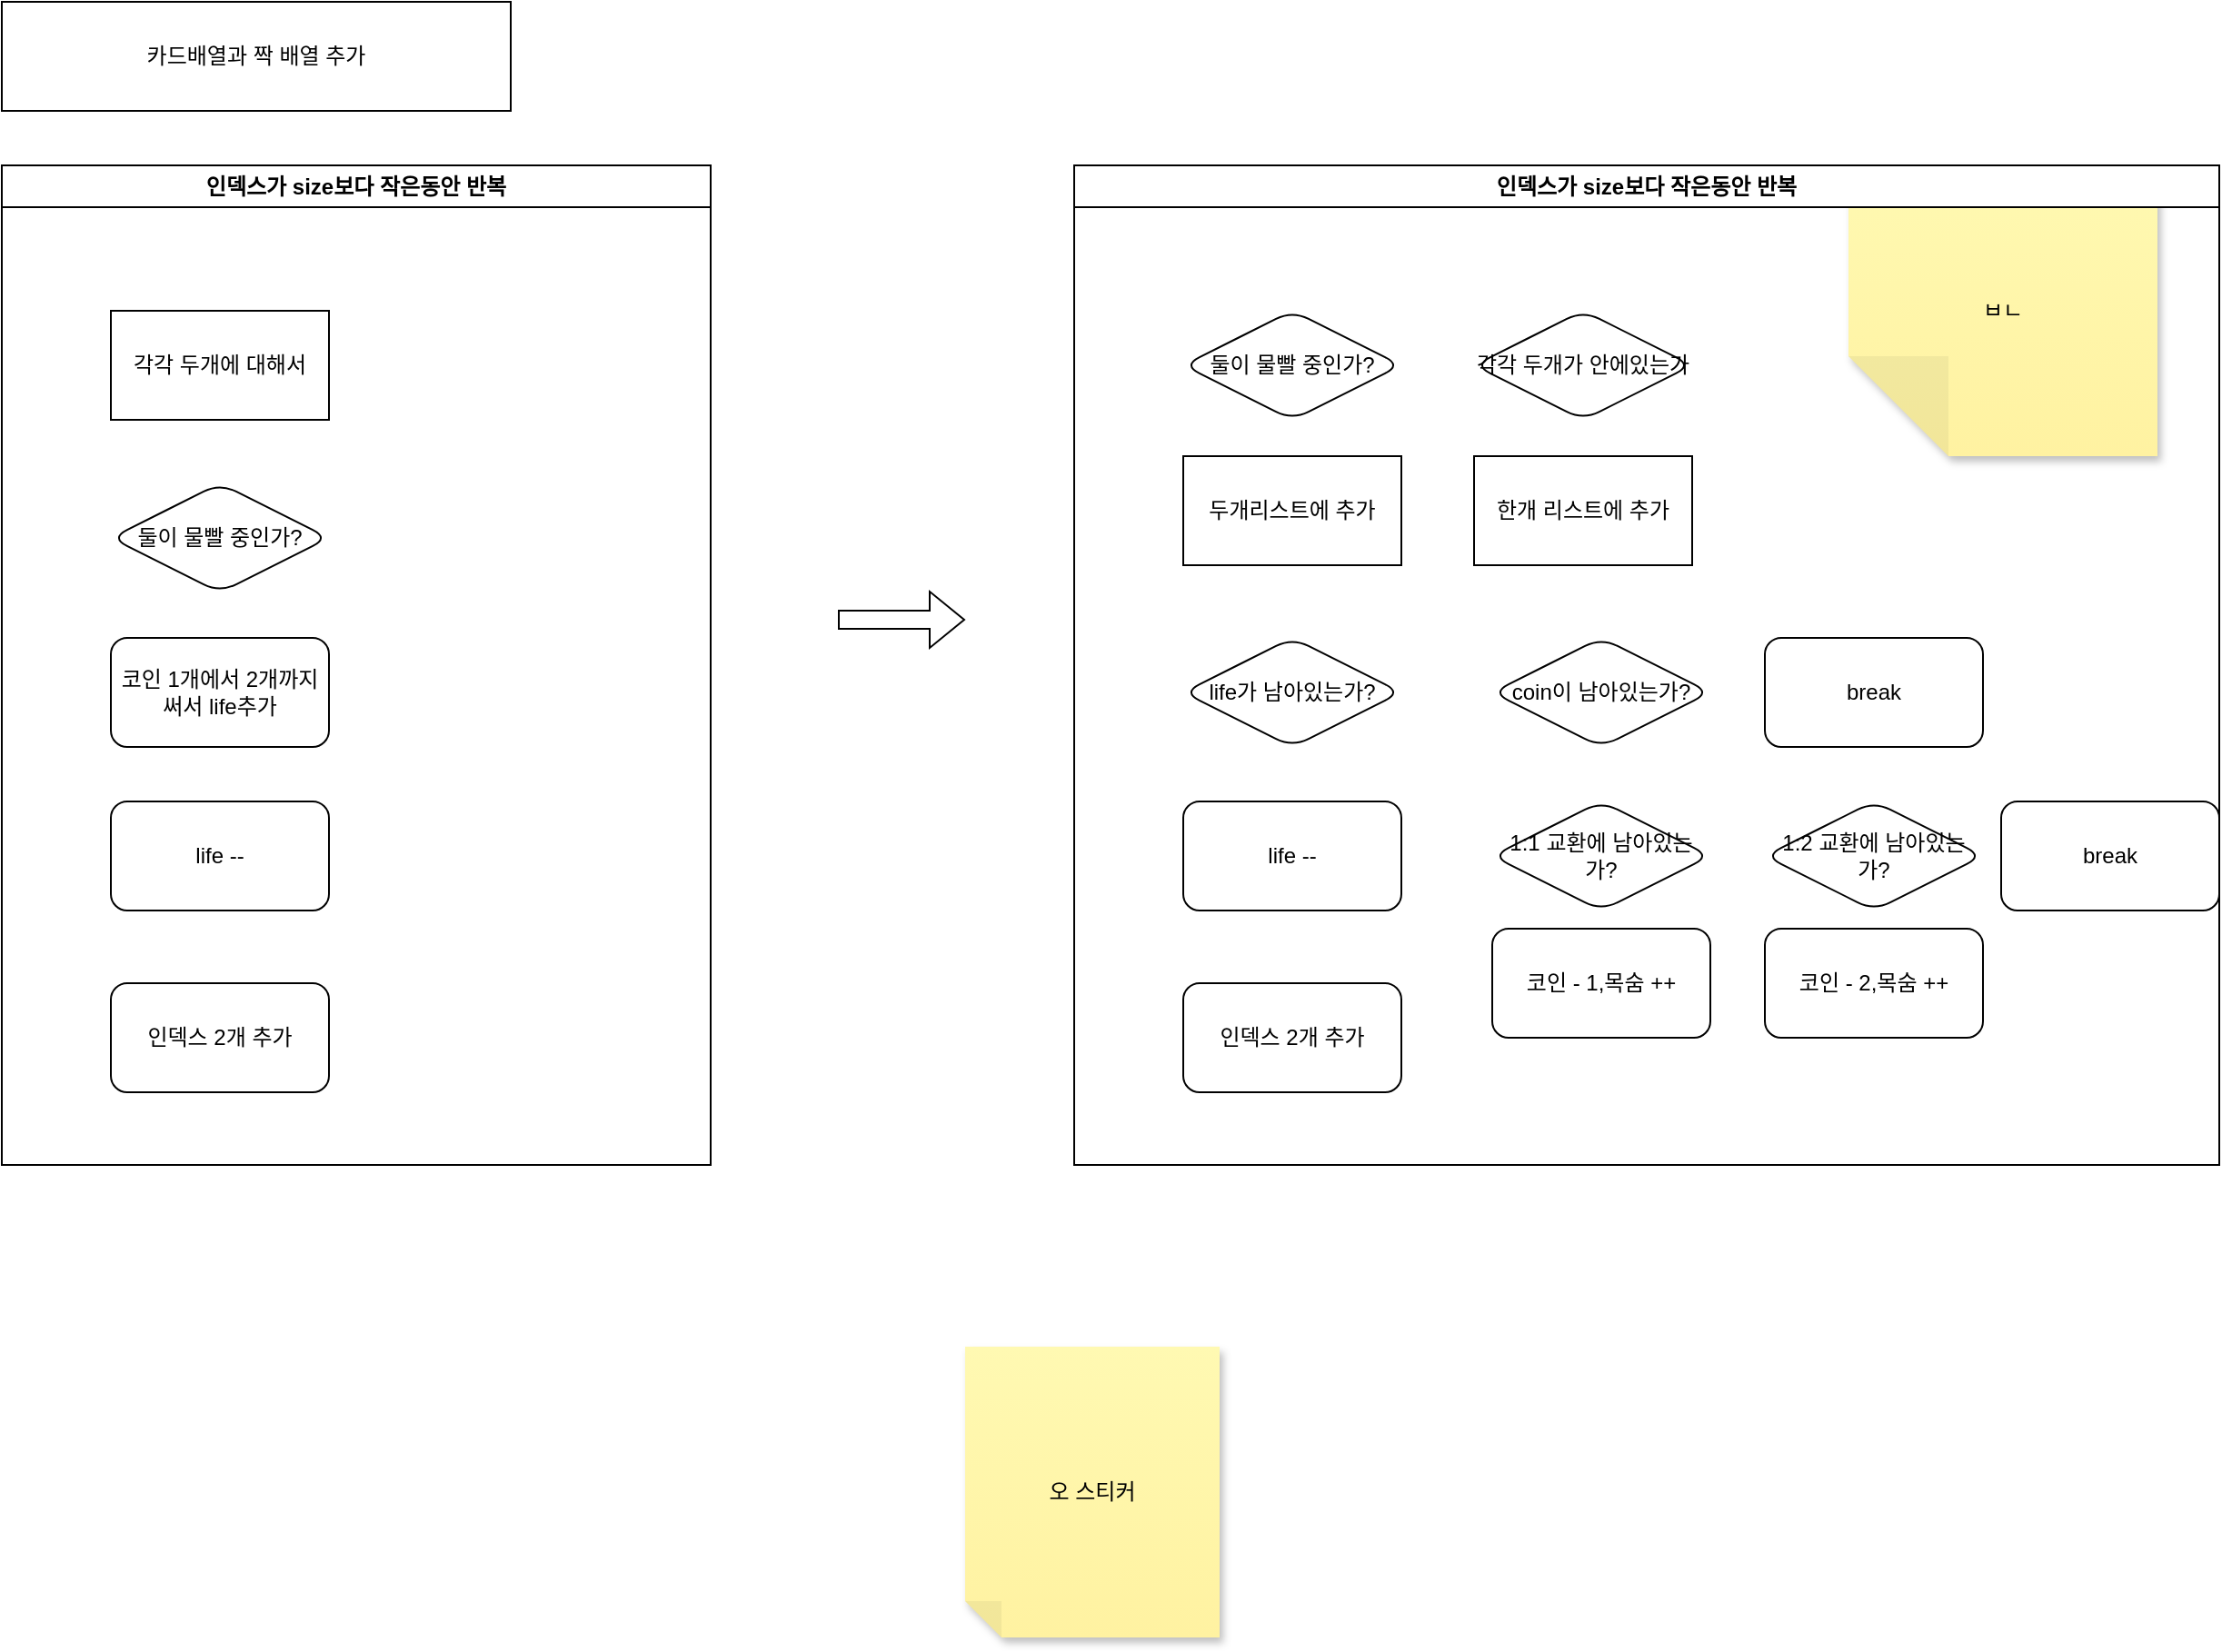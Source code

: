 <mxfile version="22.1.16" type="device">
  <diagram name="페이지-1" id="jqwLVrTWr62sQ8fzLnXL">
    <mxGraphModel dx="536" dy="839" grid="1" gridSize="10" guides="1" tooltips="1" connect="1" arrows="1" fold="1" page="1" pageScale="1" pageWidth="827" pageHeight="1169" math="0" shadow="0">
      <root>
        <mxCell id="0" />
        <mxCell id="1" parent="0" />
        <mxCell id="sBvYoqd-DC3ZKXknJR55-1" value="카드배열과 짝 배열 추가" style="rounded=0;whiteSpace=wrap;html=1;" vertex="1" parent="1">
          <mxGeometry x="140" y="290" width="280" height="60" as="geometry" />
        </mxCell>
        <mxCell id="sBvYoqd-DC3ZKXknJR55-2" value="ㅂㄴ" style="shape=note;whiteSpace=wrap;html=1;backgroundOutline=1;fontColor=#000000;darkOpacity=0.05;fillColor=#FFF9B2;strokeColor=none;fillStyle=solid;direction=west;gradientDirection=north;gradientColor=#FFF2A1;shadow=1;size=55;pointerEvents=1;" vertex="1" parent="1">
          <mxGeometry x="1156" y="380" width="170" height="160" as="geometry" />
        </mxCell>
        <mxCell id="sBvYoqd-DC3ZKXknJR55-4" value="인덱스가 size보다 작은동안 반복" style="rounded=0;whiteSpace=wrap;html=1;shape=swimlane;fontStyle=1;startSize=23;" vertex="1" parent="1">
          <mxGeometry x="140" y="380" width="390" height="550" as="geometry" />
        </mxCell>
        <mxCell id="sBvYoqd-DC3ZKXknJR55-5" value="각각 두개에 대해서" style="rounded=0;whiteSpace=wrap;html=1;" vertex="1" parent="sBvYoqd-DC3ZKXknJR55-4">
          <mxGeometry x="60" y="80" width="120" height="60" as="geometry" />
        </mxCell>
        <mxCell id="sBvYoqd-DC3ZKXknJR55-6" value="둘이 물빨 중인가?" style="rounded=1;whiteSpace=wrap;html=1;shape=rhombus;perimeter=rhombusPerimeter;" vertex="1" parent="sBvYoqd-DC3ZKXknJR55-4">
          <mxGeometry x="60" y="175" width="120" height="60" as="geometry" />
        </mxCell>
        <mxCell id="sBvYoqd-DC3ZKXknJR55-7" value="코인 1개에서 2개까지써서 life추가" style="rounded=1;whiteSpace=wrap;html=1;strokeColor=default;align=center;verticalAlign=middle;fontFamily=Helvetica;fontSize=12;fontColor=default;fillColor=default;" vertex="1" parent="sBvYoqd-DC3ZKXknJR55-4">
          <mxGeometry x="60" y="260" width="120" height="60" as="geometry" />
        </mxCell>
        <mxCell id="sBvYoqd-DC3ZKXknJR55-8" value="life --" style="rounded=1;whiteSpace=wrap;html=1;strokeColor=default;align=center;verticalAlign=middle;fontFamily=Helvetica;fontSize=12;fontColor=default;fillColor=default;" vertex="1" parent="sBvYoqd-DC3ZKXknJR55-4">
          <mxGeometry x="60" y="350" width="120" height="60" as="geometry" />
        </mxCell>
        <mxCell id="sBvYoqd-DC3ZKXknJR55-10" value="인덱스 2개 추가" style="rounded=1;whiteSpace=wrap;html=1;strokeColor=default;align=center;verticalAlign=middle;fontFamily=Helvetica;fontSize=12;fontColor=default;fillColor=default;" vertex="1" parent="sBvYoqd-DC3ZKXknJR55-4">
          <mxGeometry x="60" y="450" width="120" height="60" as="geometry" />
        </mxCell>
        <mxCell id="sBvYoqd-DC3ZKXknJR55-11" value="" style="shape=flexArrow;endArrow=classic;html=1;rounded=0;fontFamily=Helvetica;fontSize=12;fontColor=default;" edge="1" parent="1">
          <mxGeometry width="50" height="50" relative="1" as="geometry">
            <mxPoint x="600" y="630" as="sourcePoint" />
            <mxPoint x="670" y="630" as="targetPoint" />
          </mxGeometry>
        </mxCell>
        <mxCell id="sBvYoqd-DC3ZKXknJR55-12" value="인덱스가 size보다 작은동안 반복" style="rounded=0;whiteSpace=wrap;html=1;shape=swimlane;fontStyle=1;startSize=23;" vertex="1" parent="1">
          <mxGeometry x="730" y="380" width="630" height="550" as="geometry" />
        </mxCell>
        <mxCell id="sBvYoqd-DC3ZKXknJR55-14" value="둘이 물빨 중인가?" style="rounded=1;whiteSpace=wrap;html=1;shape=rhombus;perimeter=rhombusPerimeter;" vertex="1" parent="sBvYoqd-DC3ZKXknJR55-12">
          <mxGeometry x="60" y="80" width="120" height="60" as="geometry" />
        </mxCell>
        <mxCell id="sBvYoqd-DC3ZKXknJR55-15" value="life가 남아있는가?" style="rounded=1;whiteSpace=wrap;html=1;strokeColor=default;align=center;verticalAlign=middle;fontFamily=Helvetica;fontSize=12;fontColor=default;fillColor=default;shape=rhombus;perimeter=rhombusPerimeter;" vertex="1" parent="sBvYoqd-DC3ZKXknJR55-12">
          <mxGeometry x="60" y="260" width="120" height="60" as="geometry" />
        </mxCell>
        <mxCell id="sBvYoqd-DC3ZKXknJR55-16" value="life --" style="rounded=1;whiteSpace=wrap;html=1;strokeColor=default;align=center;verticalAlign=middle;fontFamily=Helvetica;fontSize=12;fontColor=default;fillColor=default;" vertex="1" parent="sBvYoqd-DC3ZKXknJR55-12">
          <mxGeometry x="60" y="350" width="120" height="60" as="geometry" />
        </mxCell>
        <mxCell id="sBvYoqd-DC3ZKXknJR55-17" value="인덱스 2개 추가" style="rounded=1;whiteSpace=wrap;html=1;strokeColor=default;align=center;verticalAlign=middle;fontFamily=Helvetica;fontSize=12;fontColor=default;fillColor=default;" vertex="1" parent="sBvYoqd-DC3ZKXknJR55-12">
          <mxGeometry x="60" y="450" width="120" height="60" as="geometry" />
        </mxCell>
        <mxCell id="sBvYoqd-DC3ZKXknJR55-19" value="두개리스트에 추가" style="rounded=0;whiteSpace=wrap;html=1;strokeColor=default;align=center;verticalAlign=middle;fontFamily=Helvetica;fontSize=12;fontColor=default;fillColor=default;" vertex="1" parent="sBvYoqd-DC3ZKXknJR55-12">
          <mxGeometry x="60" y="160" width="120" height="60" as="geometry" />
        </mxCell>
        <mxCell id="sBvYoqd-DC3ZKXknJR55-20" value="각각 두개가 안에있는가" style="rounded=1;whiteSpace=wrap;html=1;shape=rhombus;perimeter=rhombusPerimeter;" vertex="1" parent="sBvYoqd-DC3ZKXknJR55-12">
          <mxGeometry x="220" y="80" width="120" height="60" as="geometry" />
        </mxCell>
        <mxCell id="sBvYoqd-DC3ZKXknJR55-21" value="한개 리스트에 추가" style="rounded=0;whiteSpace=wrap;html=1;strokeColor=default;align=center;verticalAlign=middle;fontFamily=Helvetica;fontSize=12;fontColor=default;fillColor=default;" vertex="1" parent="sBvYoqd-DC3ZKXknJR55-12">
          <mxGeometry x="220" y="160" width="120" height="60" as="geometry" />
        </mxCell>
        <mxCell id="sBvYoqd-DC3ZKXknJR55-22" value="coin이 남아있는가?" style="rhombus;whiteSpace=wrap;html=1;rounded=1;strokeColor=default;align=center;verticalAlign=middle;fontFamily=Helvetica;fontSize=12;fontColor=default;fillColor=default;" vertex="1" parent="sBvYoqd-DC3ZKXknJR55-12">
          <mxGeometry x="230" y="260" width="120" height="60" as="geometry" />
        </mxCell>
        <mxCell id="sBvYoqd-DC3ZKXknJR55-23" value="break" style="rounded=1;whiteSpace=wrap;html=1;strokeColor=default;align=center;verticalAlign=middle;fontFamily=Helvetica;fontSize=12;fontColor=default;fillColor=default;" vertex="1" parent="sBvYoqd-DC3ZKXknJR55-12">
          <mxGeometry x="380" y="260" width="120" height="60" as="geometry" />
        </mxCell>
        <mxCell id="sBvYoqd-DC3ZKXknJR55-24" value="1:1 교환에 남아있는가?" style="rounded=1;whiteSpace=wrap;html=1;strokeColor=default;align=center;verticalAlign=middle;fontFamily=Helvetica;fontSize=12;fontColor=default;fillColor=default;shape=rhombus;perimeter=rhombusPerimeter;" vertex="1" parent="sBvYoqd-DC3ZKXknJR55-12">
          <mxGeometry x="230" y="350" width="120" height="60" as="geometry" />
        </mxCell>
        <mxCell id="sBvYoqd-DC3ZKXknJR55-25" value="코인 - 1,목숨 ++" style="rounded=1;whiteSpace=wrap;html=1;strokeColor=default;align=center;verticalAlign=middle;fontFamily=Helvetica;fontSize=12;fontColor=default;fillColor=default;" vertex="1" parent="sBvYoqd-DC3ZKXknJR55-12">
          <mxGeometry x="230" y="420" width="120" height="60" as="geometry" />
        </mxCell>
        <mxCell id="sBvYoqd-DC3ZKXknJR55-26" value="1:2 교환에 남아있는가?" style="rounded=1;whiteSpace=wrap;html=1;strokeColor=default;align=center;verticalAlign=middle;fontFamily=Helvetica;fontSize=12;fontColor=default;fillColor=default;shape=rhombus;perimeter=rhombusPerimeter;" vertex="1" parent="sBvYoqd-DC3ZKXknJR55-12">
          <mxGeometry x="380" y="350" width="120" height="60" as="geometry" />
        </mxCell>
        <mxCell id="sBvYoqd-DC3ZKXknJR55-40" value="코인 - 2,목숨 ++" style="rounded=1;whiteSpace=wrap;html=1;strokeColor=default;align=center;verticalAlign=middle;fontFamily=Helvetica;fontSize=12;fontColor=default;fillColor=default;" vertex="1" parent="sBvYoqd-DC3ZKXknJR55-12">
          <mxGeometry x="380" y="420" width="120" height="60" as="geometry" />
        </mxCell>
        <mxCell id="sBvYoqd-DC3ZKXknJR55-41" value="break" style="rounded=1;whiteSpace=wrap;html=1;strokeColor=default;align=center;verticalAlign=middle;fontFamily=Helvetica;fontSize=12;fontColor=default;fillColor=default;" vertex="1" parent="sBvYoqd-DC3ZKXknJR55-12">
          <mxGeometry x="510" y="350" width="120" height="60" as="geometry" />
        </mxCell>
        <mxCell id="sBvYoqd-DC3ZKXknJR55-44" value="오 스티커" style="shape=note;whiteSpace=wrap;html=1;backgroundOutline=1;fontColor=#000000;darkOpacity=0.05;fillColor=#FFF9B2;strokeColor=none;fillStyle=solid;direction=west;gradientDirection=north;gradientColor=#FFF2A1;shadow=1;size=20;pointerEvents=1;rounded=1;align=center;verticalAlign=middle;fontFamily=Helvetica;fontSize=12;" vertex="1" parent="1">
          <mxGeometry x="670" y="1030" width="140" height="160" as="geometry" />
        </mxCell>
      </root>
    </mxGraphModel>
  </diagram>
</mxfile>
